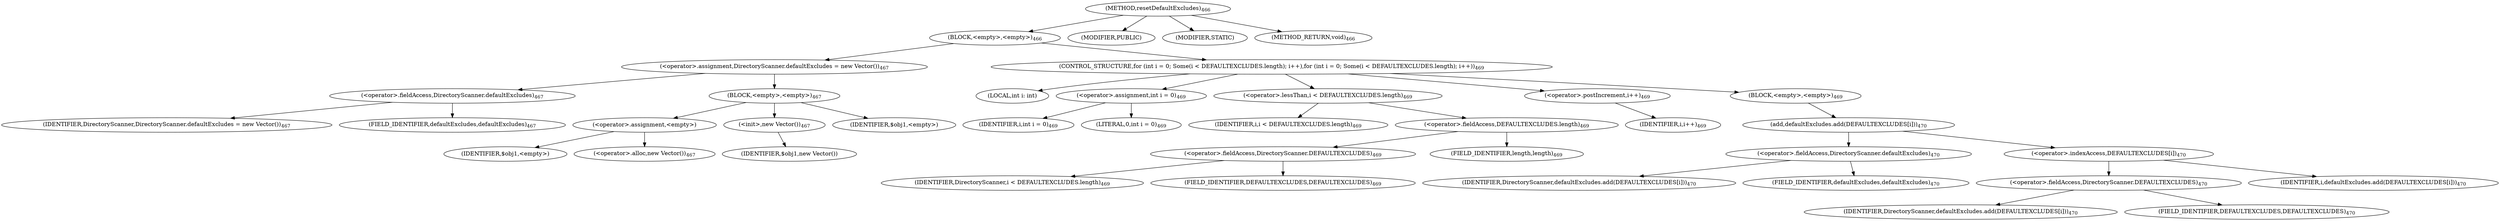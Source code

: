 digraph "resetDefaultExcludes" {  
"370" [label = <(METHOD,resetDefaultExcludes)<SUB>466</SUB>> ]
"371" [label = <(BLOCK,&lt;empty&gt;,&lt;empty&gt;)<SUB>466</SUB>> ]
"372" [label = <(&lt;operator&gt;.assignment,DirectoryScanner.defaultExcludes = new Vector())<SUB>467</SUB>> ]
"373" [label = <(&lt;operator&gt;.fieldAccess,DirectoryScanner.defaultExcludes)<SUB>467</SUB>> ]
"374" [label = <(IDENTIFIER,DirectoryScanner,DirectoryScanner.defaultExcludes = new Vector())<SUB>467</SUB>> ]
"375" [label = <(FIELD_IDENTIFIER,defaultExcludes,defaultExcludes)<SUB>467</SUB>> ]
"376" [label = <(BLOCK,&lt;empty&gt;,&lt;empty&gt;)<SUB>467</SUB>> ]
"377" [label = <(&lt;operator&gt;.assignment,&lt;empty&gt;)> ]
"378" [label = <(IDENTIFIER,$obj1,&lt;empty&gt;)> ]
"379" [label = <(&lt;operator&gt;.alloc,new Vector())<SUB>467</SUB>> ]
"380" [label = <(&lt;init&gt;,new Vector())<SUB>467</SUB>> ]
"381" [label = <(IDENTIFIER,$obj1,new Vector())> ]
"382" [label = <(IDENTIFIER,$obj1,&lt;empty&gt;)> ]
"383" [label = <(CONTROL_STRUCTURE,for (int i = 0; Some(i &lt; DEFAULTEXCLUDES.length); i++),for (int i = 0; Some(i &lt; DEFAULTEXCLUDES.length); i++))<SUB>469</SUB>> ]
"384" [label = <(LOCAL,int i: int)> ]
"385" [label = <(&lt;operator&gt;.assignment,int i = 0)<SUB>469</SUB>> ]
"386" [label = <(IDENTIFIER,i,int i = 0)<SUB>469</SUB>> ]
"387" [label = <(LITERAL,0,int i = 0)<SUB>469</SUB>> ]
"388" [label = <(&lt;operator&gt;.lessThan,i &lt; DEFAULTEXCLUDES.length)<SUB>469</SUB>> ]
"389" [label = <(IDENTIFIER,i,i &lt; DEFAULTEXCLUDES.length)<SUB>469</SUB>> ]
"390" [label = <(&lt;operator&gt;.fieldAccess,DEFAULTEXCLUDES.length)<SUB>469</SUB>> ]
"391" [label = <(&lt;operator&gt;.fieldAccess,DirectoryScanner.DEFAULTEXCLUDES)<SUB>469</SUB>> ]
"392" [label = <(IDENTIFIER,DirectoryScanner,i &lt; DEFAULTEXCLUDES.length)<SUB>469</SUB>> ]
"393" [label = <(FIELD_IDENTIFIER,DEFAULTEXCLUDES,DEFAULTEXCLUDES)<SUB>469</SUB>> ]
"394" [label = <(FIELD_IDENTIFIER,length,length)<SUB>469</SUB>> ]
"395" [label = <(&lt;operator&gt;.postIncrement,i++)<SUB>469</SUB>> ]
"396" [label = <(IDENTIFIER,i,i++)<SUB>469</SUB>> ]
"397" [label = <(BLOCK,&lt;empty&gt;,&lt;empty&gt;)<SUB>469</SUB>> ]
"398" [label = <(add,defaultExcludes.add(DEFAULTEXCLUDES[i]))<SUB>470</SUB>> ]
"399" [label = <(&lt;operator&gt;.fieldAccess,DirectoryScanner.defaultExcludes)<SUB>470</SUB>> ]
"400" [label = <(IDENTIFIER,DirectoryScanner,defaultExcludes.add(DEFAULTEXCLUDES[i]))<SUB>470</SUB>> ]
"401" [label = <(FIELD_IDENTIFIER,defaultExcludes,defaultExcludes)<SUB>470</SUB>> ]
"402" [label = <(&lt;operator&gt;.indexAccess,DEFAULTEXCLUDES[i])<SUB>470</SUB>> ]
"403" [label = <(&lt;operator&gt;.fieldAccess,DirectoryScanner.DEFAULTEXCLUDES)<SUB>470</SUB>> ]
"404" [label = <(IDENTIFIER,DirectoryScanner,defaultExcludes.add(DEFAULTEXCLUDES[i]))<SUB>470</SUB>> ]
"405" [label = <(FIELD_IDENTIFIER,DEFAULTEXCLUDES,DEFAULTEXCLUDES)<SUB>470</SUB>> ]
"406" [label = <(IDENTIFIER,i,defaultExcludes.add(DEFAULTEXCLUDES[i]))<SUB>470</SUB>> ]
"407" [label = <(MODIFIER,PUBLIC)> ]
"408" [label = <(MODIFIER,STATIC)> ]
"409" [label = <(METHOD_RETURN,void)<SUB>466</SUB>> ]
  "370" -> "371" 
  "370" -> "407" 
  "370" -> "408" 
  "370" -> "409" 
  "371" -> "372" 
  "371" -> "383" 
  "372" -> "373" 
  "372" -> "376" 
  "373" -> "374" 
  "373" -> "375" 
  "376" -> "377" 
  "376" -> "380" 
  "376" -> "382" 
  "377" -> "378" 
  "377" -> "379" 
  "380" -> "381" 
  "383" -> "384" 
  "383" -> "385" 
  "383" -> "388" 
  "383" -> "395" 
  "383" -> "397" 
  "385" -> "386" 
  "385" -> "387" 
  "388" -> "389" 
  "388" -> "390" 
  "390" -> "391" 
  "390" -> "394" 
  "391" -> "392" 
  "391" -> "393" 
  "395" -> "396" 
  "397" -> "398" 
  "398" -> "399" 
  "398" -> "402" 
  "399" -> "400" 
  "399" -> "401" 
  "402" -> "403" 
  "402" -> "406" 
  "403" -> "404" 
  "403" -> "405" 
}
